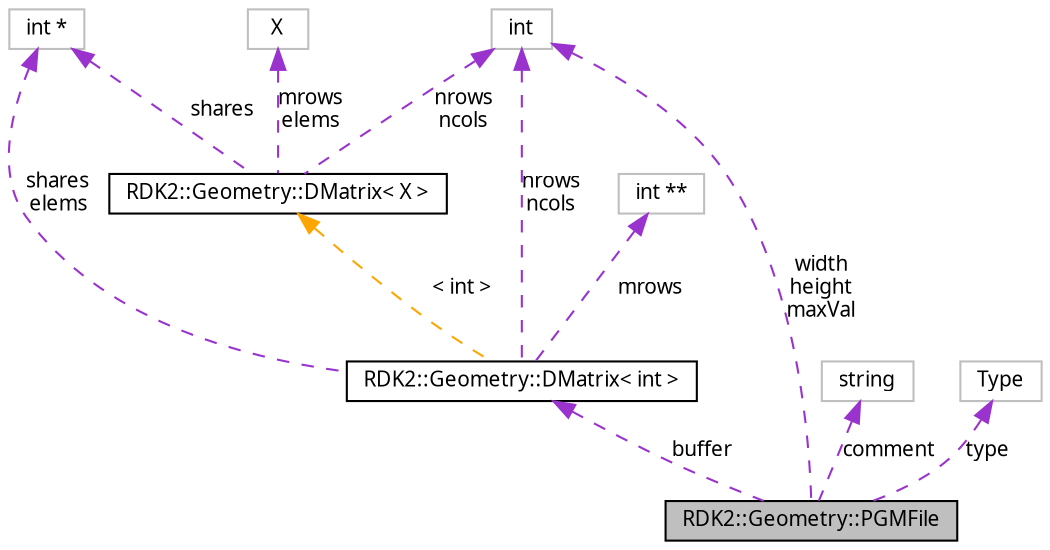 digraph G
{
  edge [fontname="FreeSans.ttf",fontsize=10,labelfontname="FreeSans.ttf",labelfontsize=10];
  node [fontname="FreeSans.ttf",fontsize=10,shape=record];
  Node1 [label="RDK2::Geometry::PGMFile",height=0.2,width=0.4,color="black", fillcolor="grey75", style="filled" fontcolor="black"];
  Node2 -> Node1 [dir=back,color="darkorchid3",fontsize=10,style="dashed",label="buffer",fontname="FreeSans.ttf"];
  Node2 [label="RDK2::Geometry::DMatrix\< int \>",height=0.2,width=0.4,color="black", fillcolor="white", style="filled",URL="$class_r_d_k2_1_1_geometry_1_1_d_matrix.html"];
  Node3 -> Node2 [dir=back,color="darkorchid3",fontsize=10,style="dashed",label="shares\nelems",fontname="FreeSans.ttf"];
  Node3 [label="int *",height=0.2,width=0.4,color="grey75", fillcolor="white", style="filled"];
  Node4 -> Node2 [dir=back,color="darkorchid3",fontsize=10,style="dashed",label="mrows",fontname="FreeSans.ttf"];
  Node4 [label="int **",height=0.2,width=0.4,color="grey75", fillcolor="white", style="filled"];
  Node5 -> Node2 [dir=back,color="darkorchid3",fontsize=10,style="dashed",label="nrows\nncols",fontname="FreeSans.ttf"];
  Node5 [label="int",height=0.2,width=0.4,color="grey75", fillcolor="white", style="filled"];
  Node6 -> Node2 [dir=back,color="orange",fontsize=10,style="dashed",label="\< int \>",fontname="FreeSans.ttf"];
  Node6 [label="RDK2::Geometry::DMatrix\< X \>",height=0.2,width=0.4,color="black", fillcolor="white", style="filled",URL="$class_r_d_k2_1_1_geometry_1_1_d_matrix.html",tooltip="Attenzione al costruttore: rows,columns == height,width."];
  Node3 -> Node6 [dir=back,color="darkorchid3",fontsize=10,style="dashed",label="shares",fontname="FreeSans.ttf"];
  Node7 -> Node6 [dir=back,color="darkorchid3",fontsize=10,style="dashed",label="mrows\nelems",fontname="FreeSans.ttf"];
  Node7 [label="X",height=0.2,width=0.4,color="grey75", fillcolor="white", style="filled"];
  Node5 -> Node6 [dir=back,color="darkorchid3",fontsize=10,style="dashed",label="nrows\nncols",fontname="FreeSans.ttf"];
  Node5 -> Node1 [dir=back,color="darkorchid3",fontsize=10,style="dashed",label="width\nheight\nmaxVal",fontname="FreeSans.ttf"];
  Node8 -> Node1 [dir=back,color="darkorchid3",fontsize=10,style="dashed",label="comment",fontname="FreeSans.ttf"];
  Node8 [label="string",height=0.2,width=0.4,color="grey75", fillcolor="white", style="filled"];
  Node9 -> Node1 [dir=back,color="darkorchid3",fontsize=10,style="dashed",label="type",fontname="FreeSans.ttf"];
  Node9 [label="Type",height=0.2,width=0.4,color="grey75", fillcolor="white", style="filled"];
}
